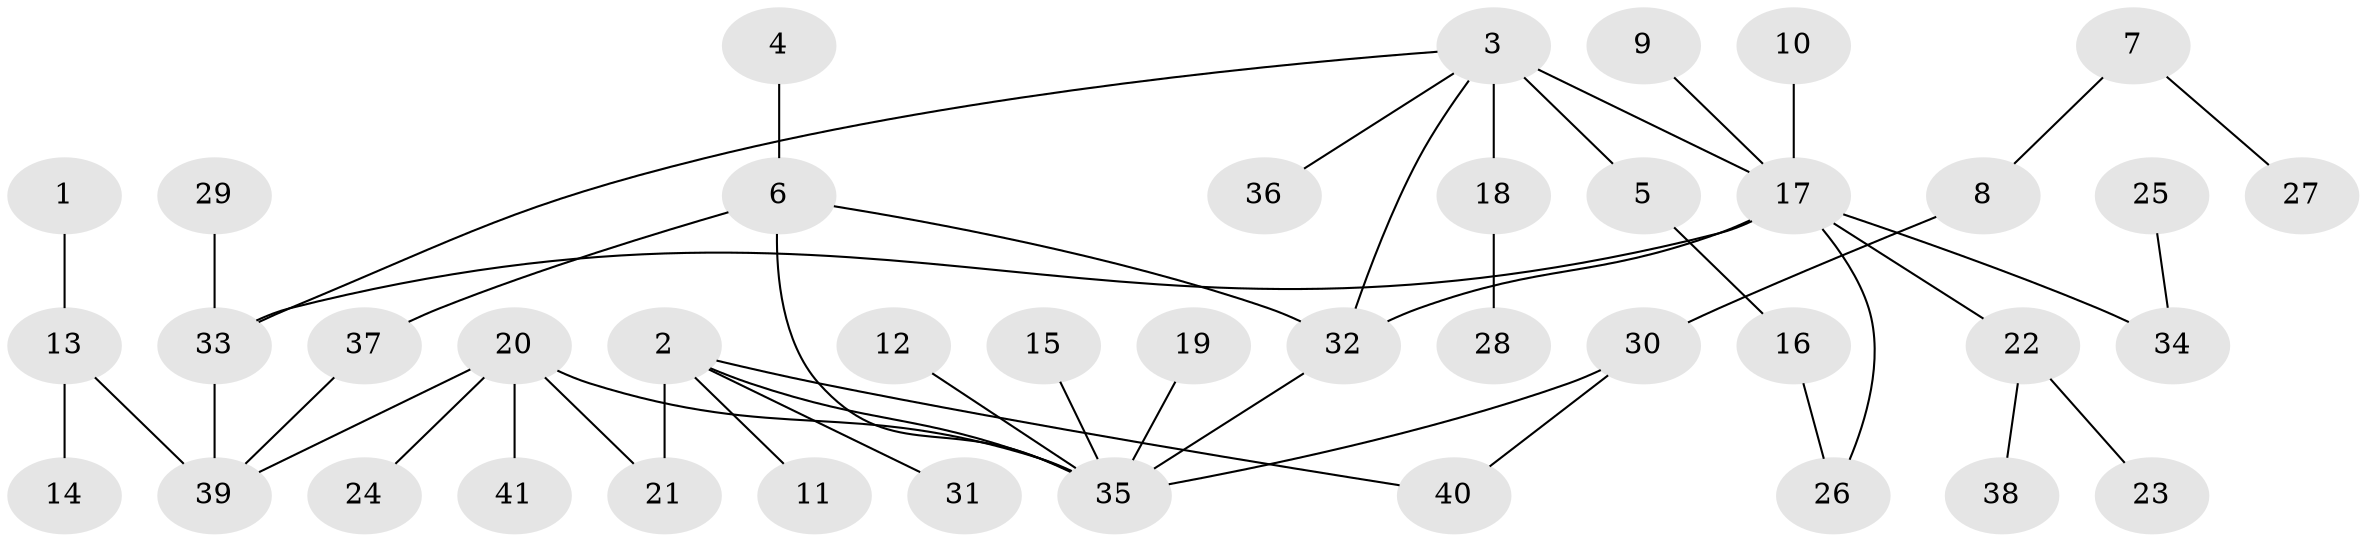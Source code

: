 // original degree distribution, {5: 0.036585365853658534, 3: 0.12195121951219512, 4: 0.07317073170731707, 6: 0.012195121951219513, 8: 0.012195121951219513, 1: 0.3902439024390244, 2: 0.34146341463414637, 9: 0.012195121951219513}
// Generated by graph-tools (version 1.1) at 2025/25/03/09/25 03:25:29]
// undirected, 41 vertices, 48 edges
graph export_dot {
graph [start="1"]
  node [color=gray90,style=filled];
  1;
  2;
  3;
  4;
  5;
  6;
  7;
  8;
  9;
  10;
  11;
  12;
  13;
  14;
  15;
  16;
  17;
  18;
  19;
  20;
  21;
  22;
  23;
  24;
  25;
  26;
  27;
  28;
  29;
  30;
  31;
  32;
  33;
  34;
  35;
  36;
  37;
  38;
  39;
  40;
  41;
  1 -- 13 [weight=1.0];
  2 -- 11 [weight=1.0];
  2 -- 21 [weight=1.0];
  2 -- 31 [weight=1.0];
  2 -- 35 [weight=1.0];
  2 -- 40 [weight=1.0];
  3 -- 5 [weight=1.0];
  3 -- 17 [weight=2.0];
  3 -- 18 [weight=1.0];
  3 -- 32 [weight=1.0];
  3 -- 33 [weight=1.0];
  3 -- 36 [weight=1.0];
  4 -- 6 [weight=1.0];
  5 -- 16 [weight=1.0];
  6 -- 32 [weight=1.0];
  6 -- 35 [weight=1.0];
  6 -- 37 [weight=1.0];
  7 -- 8 [weight=1.0];
  7 -- 27 [weight=1.0];
  8 -- 30 [weight=1.0];
  9 -- 17 [weight=1.0];
  10 -- 17 [weight=1.0];
  12 -- 35 [weight=1.0];
  13 -- 14 [weight=1.0];
  13 -- 39 [weight=1.0];
  15 -- 35 [weight=1.0];
  16 -- 26 [weight=1.0];
  17 -- 22 [weight=1.0];
  17 -- 26 [weight=1.0];
  17 -- 32 [weight=1.0];
  17 -- 33 [weight=1.0];
  17 -- 34 [weight=1.0];
  18 -- 28 [weight=1.0];
  19 -- 35 [weight=1.0];
  20 -- 21 [weight=1.0];
  20 -- 24 [weight=1.0];
  20 -- 35 [weight=1.0];
  20 -- 39 [weight=1.0];
  20 -- 41 [weight=1.0];
  22 -- 23 [weight=1.0];
  22 -- 38 [weight=1.0];
  25 -- 34 [weight=1.0];
  29 -- 33 [weight=1.0];
  30 -- 35 [weight=1.0];
  30 -- 40 [weight=1.0];
  32 -- 35 [weight=1.0];
  33 -- 39 [weight=1.0];
  37 -- 39 [weight=1.0];
}
